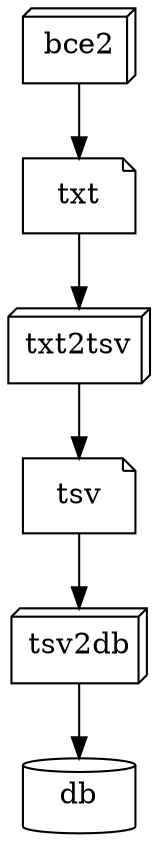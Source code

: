 // powered by https://dreampuf.github.io/GraphvizOnline/
digraph {
    rankdir=TB;
    node [shape=note] {txt, tsv}
    node [shape=box3d] {bce2, txt2tsv, tsv2db}
    node [shape=cylinder] {db}
    bce2 -> txt -> txt2tsv -> tsv -> tsv2db -> db;
}